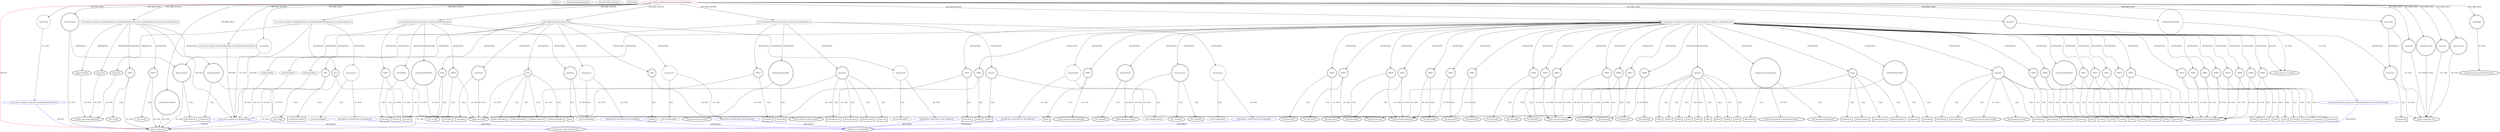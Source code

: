 digraph {
baseInfo[graphId=976,category="extension_graph",isAnonymous=false,possibleRelation=true]
frameworkRelatedTypesInfo[0="javafx.scene.Group"]
possibleCollaborationsInfo[0="976~CLIENT_METHOD_DECLARATION-PARAMETER_DECLARATION-CLIENT_METHOD_DECLARATION-PARAMETER_DECLARATION-CLIENT_METHOD_DECLARATION-PARAMETER_DECLARATION-CLIENT_METHOD_DECLARATION-RETURN_TYPE-CLIENT_METHOD_DECLARATION-RETURN_TYPE-CLIENT_METHOD_DECLARATION-RETURN_TYPE-FIELD_DECLARATION-~javafx.scene.Group ~javafx.scene.Group javafx.beans.value.ChangeListener ~false~false",1="976~FIELD_DECLARATION-~javafx.scene.Group ~javafx.scene.Group ~false~false",2="976~CLIENT_METHOD_DECLARATION-INSTANTIATION-~javafx.scene.Group ~javafx.event.EventHandler ~false~true",3="976~CLIENT_METHOD_DECLARATION-INSTANTIATION-~javafx.scene.Group ~javafx.beans.value.ChangeListener ~false~true",4="976~FIELD_DECLARATION-~javafx.scene.Group ~javafx.event.EventHandler ~false~false"]
locationInfo[projectName="MrLoNee-RadialFx",filePath="/MrLoNee-RadialFx/RadialFx-master/src/com/mrlonee/radialfx/settingsmenu/RadialSettingsMenu.java",contextSignature="RadialSettingsMenu",graphId="976"]
0[label="com.mrlonee.radialfx.settingsmenu.RadialSettingsMenu",vertexType="ROOT_CLIENT_CLASS_DECLARATION",isFrameworkType=false,color=red]
1[label="javafx.scene.Group",vertexType="FRAMEWORK_CLASS_TYPE",isFrameworkType=true,peripheries=2]
2[label="baseColor",vertexType="FIELD_DECLARATION",isFrameworkType=true,peripheries=2,shape=circle]
3[label="javafx.scene.paint.Color",vertexType="FRAMEWORK_CLASS_TYPE",isFrameworkType=true,peripheries=2]
4[label="centerNode",vertexType="FIELD_DECLARATION",isFrameworkType=false,shape=circle]
5[label="com.mrlonee.radialfx.settingsmenu.RadialSettingsMenuCenter",vertexType="REFERENCE_CLIENT_CLASS_DECLARATION",isFrameworkType=false,color=blue]
7[label="hoverColor",vertexType="FIELD_DECLARATION",isFrameworkType=true,peripheries=2,shape=circle]
9[label="initialAngle",vertexType="FIELD_DECLARATION",isFrameworkType=true,peripheries=2,shape=circle]
10[label="javafx.beans.property.DoubleProperty",vertexType="FRAMEWORK_CLASS_TYPE",isFrameworkType=true,peripheries=2]
11[label="itemsContainer",vertexType="FIELD_DECLARATION",isFrameworkType=true,peripheries=2,shape=circle]
13[label="notSelectedItemEffect",vertexType="FIELD_DECLARATION",isFrameworkType=true,peripheries=2,shape=circle]
15[label="openAnim",vertexType="FIELD_DECLARATION",isFrameworkType=true,peripheries=2,shape=circle]
16[label="javafx.animation.Transition",vertexType="FRAMEWORK_CLASS_TYPE",isFrameworkType=true,peripheries=2]
17[label="selectedItem",vertexType="FIELD_DECLARATION",isFrameworkType=false,shape=circle]
18[label="com.mrlonee.radialfx.core.RadialMenuItem",vertexType="REFERENCE_CLIENT_CLASS_DECLARATION",isFrameworkType=false,color=blue]
20[label="javafx.beans.value.ChangeListener",vertexType="FRAMEWORK_INTERFACE_TYPE",isFrameworkType=true,peripheries=2]
21[label="selectionColor",vertexType="FIELD_DECLARATION",isFrameworkType=true,peripheries=2,shape=circle]
23[label="selectionEventHandler",vertexType="FIELD_DECLARATION",isFrameworkType=false,shape=circle]
24[label="com.mrlonee.radialfx.settingsmenu.RadialSettingsMenu.SelectionEventHandler",vertexType="REFERENCE_CLIENT_CLASS_DECLARATION",isFrameworkType=false,color=blue]
25[label="javafx.event.EventHandler",vertexType="FRAMEWORK_INTERFACE_TYPE",isFrameworkType=true,peripheries=2]
26[label="valueColor",vertexType="FIELD_DECLARATION",isFrameworkType=true,peripheries=2,shape=circle]
28[label="valueHoverColor",vertexType="FIELD_DECLARATION",isFrameworkType=true,peripheries=2,shape=circle]
30[label="com.mrlonee.radialfx.core.RadialMenuItem createNotSelectedItemEffect()",vertexType="CLIENT_METHOD_DECLARATION",isFrameworkType=false,shape=box]
32[label="void addMenuItem(java.lang.String)",vertexType="CLIENT_METHOD_DECLARATION",isFrameworkType=false,shape=box]
34[label="VAR0",vertexType="VARIABLE_EXPRESION",isFrameworkType=true,peripheries=2,shape=circle]
33[label="new Group()",vertexType="CONSTRUCTOR_CALL",isFrameworkType=true,peripheries=2]
37[label="VAR1",vertexType="VARIABLE_EXPRESION",isFrameworkType=true,peripheries=2,shape=circle]
36[label="new Group()",vertexType="CONSTRUCTOR_CALL",isFrameworkType=true,peripheries=2]
39[label="valueGroup",vertexType="VARIABLE_EXPRESION",isFrameworkType=true,peripheries=2,shape=circle]
41[label="javafx.scene.Node",vertexType="FRAMEWORK_CLASS_TYPE",isFrameworkType=true,peripheries=2]
40[label="setVisible()",vertexType="INSIDE_CALL",isFrameworkType=true,peripheries=2,shape=box]
42[label="VAR3",vertexType="VARIABLE_EXPRESION",isFrameworkType=true,peripheries=2,shape=circle]
44[label="javafx.collections.ObservableList",vertexType="FRAMEWORK_INTERFACE_TYPE",isFrameworkType=true,peripheries=2]
43[label="addAll()",vertexType="INSIDE_CALL",isFrameworkType=true,peripheries=2,shape=box]
45[label="itemsContainer",vertexType="VARIABLE_EXPRESION",isFrameworkType=true,peripheries=2,shape=circle]
46[label="getChildren()",vertexType="INSIDE_CALL",isFrameworkType=true,peripheries=2,shape=box]
48[label="item",vertexType="VARIABLE_EXPRESION",isFrameworkType=true,peripheries=2,shape=circle]
49[label="addEventHandler()",vertexType="INSIDE_CALL",isFrameworkType=true,peripheries=2,shape=box]
52[label="addEventHandler()",vertexType="INSIDE_CALL",isFrameworkType=true,peripheries=2,shape=box]
54[label="anonymous7",vertexType="VARIABLE_EXPRESION",isFrameworkType=false,shape=circle]
55[label="REFERENCE_ANONYMOUS_DECLARATION",vertexType="REFERENCE_ANONYMOUS_DECLARATION",isFrameworkType=false,color=blue]
53[label="new EventHandler()",vertexType="CONSTRUCTOR_CALL",isFrameworkType=false]
58[label="addEventHandler()",vertexType="INSIDE_CALL",isFrameworkType=true,peripheries=2,shape=box]
60[label="anonymous9",vertexType="VARIABLE_EXPRESION",isFrameworkType=false,shape=circle]
61[label="REFERENCE_ANONYMOUS_DECLARATION",vertexType="REFERENCE_ANONYMOUS_DECLARATION",isFrameworkType=false,color=blue]
59[label="new EventHandler()",vertexType="CONSTRUCTOR_CALL",isFrameworkType=false]
64[label="addEventHandler()",vertexType="INSIDE_CALL",isFrameworkType=true,peripheries=2,shape=box]
66[label="anonymous11",vertexType="VARIABLE_EXPRESION",isFrameworkType=false,shape=circle]
67[label="REFERENCE_ANONYMOUS_DECLARATION",vertexType="REFERENCE_ANONYMOUS_DECLARATION",isFrameworkType=false,color=blue]
65[label="new EventHandler()",vertexType="CONSTRUCTOR_CALL",isFrameworkType=false]
69[label="com.mrlonee.radialfx.core.RadialMenuItem newValueRadialMenuItem(javafx.scene.image.ImageView)",vertexType="CLIENT_METHOD_DECLARATION",isFrameworkType=false,shape=box]
71[label="imageView",vertexType="PARAMETER_DECLARATION",isFrameworkType=true,peripheries=2]
72[label="javafx.scene.image.ImageView",vertexType="FRAMEWORK_CLASS_TYPE",isFrameworkType=true,peripheries=2]
73[label="item",vertexType="VARIABLE_EXPRESION",isFrameworkType=true,peripheries=2,shape=circle]
74[label="setOnMouseClicked()",vertexType="INSIDE_CALL",isFrameworkType=true,peripheries=2,shape=box]
77[label="anonymous13",vertexType="VARIABLE_EXPRESION",isFrameworkType=false,shape=circle]
78[label="REFERENCE_ANONYMOUS_DECLARATION",vertexType="REFERENCE_ANONYMOUS_DECLARATION",isFrameworkType=false,color=blue]
76[label="new EventHandler()",vertexType="CONSTRUCTOR_CALL",isFrameworkType=false]
80[label="com.mrlonee.radialfx.core.RadialMenuItem newRadialMenuItem(javafx.scene.image.ImageView,javafx.scene.image.ImageView)",vertexType="CLIENT_METHOD_DECLARATION",isFrameworkType=false,shape=box]
82[label="imageView",vertexType="PARAMETER_DECLARATION",isFrameworkType=true,peripheries=2]
84[label="imageViewWhite",vertexType="PARAMETER_DECLARATION",isFrameworkType=true,peripheries=2]
87[label="VAR14",vertexType="VARIABLE_EXPRESION",isFrameworkType=true,peripheries=2,shape=circle]
86[label="new Group()",vertexType="CONSTRUCTOR_CALL",isFrameworkType=true,peripheries=2]
89[label="imageViewWhite",vertexType="VARIABLE_EXPRESION",isFrameworkType=true,peripheries=2,shape=circle]
90[label="setOpacity()",vertexType="INSIDE_CALL",isFrameworkType=true,peripheries=2,shape=box]
93[label="VAR16",vertexType="VARIABLE_EXPRESION",isFrameworkType=true,peripheries=2,shape=circle]
92[label="new Group()",vertexType="CONSTRUCTOR_CALL",isFrameworkType=true,peripheries=2]
117[label="void openValueSelection(com.mrlonee.radialfx.core.RadialMenuItem)",vertexType="CLIENT_METHOD_DECLARATION",isFrameworkType=false,shape=box]
118[label="newSelectedItem",vertexType="PARAMETER_DECLARATION",isFrameworkType=false]
120[label="notSelectedItemEffect",vertexType="VARIABLE_EXPRESION",isFrameworkType=true,peripheries=2,shape=circle]
121[label="toFront()",vertexType="INSIDE_CALL",isFrameworkType=true,peripheries=2,shape=box]
123[label="VAR24",vertexType="VARIABLE_EXPRESION",isFrameworkType=true,peripheries=2,shape=circle]
124[label="setVisible()",vertexType="INSIDE_CALL",isFrameworkType=true,peripheries=2,shape=box]
126[label="VAR25",vertexType="VARIABLE_EXPRESION",isFrameworkType=true,peripheries=2,shape=circle]
127[label="toFront()",vertexType="INSIDE_CALL",isFrameworkType=true,peripheries=2,shape=box]
129[label="selectedItem",vertexType="VARIABLE_EXPRESION",isFrameworkType=true,peripheries=2,shape=circle]
130[label="toFront()",vertexType="INSIDE_CALL",isFrameworkType=true,peripheries=2,shape=box]
132[label="openAnim",vertexType="VARIABLE_EXPRESION",isFrameworkType=true,peripheries=2,shape=circle]
134[label="javafx.animation.Animation",vertexType="FRAMEWORK_CLASS_TYPE",isFrameworkType=true,peripheries=2]
133[label="play()",vertexType="INSIDE_CALL",isFrameworkType=true,peripheries=2,shape=box]
135[label="void closeValueSelection(com.mrlonee.radialfx.core.RadialMenuItem)",vertexType="CLIENT_METHOD_DECLARATION",isFrameworkType=false,shape=box]
136[label="newSelectedItem",vertexType="PARAMETER_DECLARATION",isFrameworkType=false]
138[label="openAnim",vertexType="VARIABLE_EXPRESION",isFrameworkType=true,peripheries=2,shape=circle]
139[label="setAutoReverse()",vertexType="INSIDE_CALL",isFrameworkType=true,peripheries=2,shape=box]
142[label="setCycleCount()",vertexType="INSIDE_CALL",isFrameworkType=true,peripheries=2,shape=box]
144[label="setOnFinished()",vertexType="INSIDE_CALL",isFrameworkType=true,peripheries=2,shape=box]
146[label="anonymous31",vertexType="VARIABLE_EXPRESION",isFrameworkType=false,shape=circle]
147[label="REFERENCE_ANONYMOUS_DECLARATION",vertexType="REFERENCE_ANONYMOUS_DECLARATION",isFrameworkType=false,color=blue]
145[label="new EventHandler()",vertexType="CONSTRUCTOR_CALL",isFrameworkType=false]
149[label="notSelectedItemEffect",vertexType="VARIABLE_EXPRESION",isFrameworkType=true,peripheries=2,shape=circle]
150[label="setVisible()",vertexType="INSIDE_CALL",isFrameworkType=true,peripheries=2,shape=box]
152[label="VAR33",vertexType="VARIABLE_EXPRESION",isFrameworkType=true,peripheries=2,shape=circle]
153[label="setVisible()",vertexType="INSIDE_CALL",isFrameworkType=true,peripheries=2,shape=box]
156[label="playFrom()",vertexType="INSIDE_CALL",isFrameworkType=true,peripheries=2,shape=box]
157[label="Duration",vertexType="VARIABLE_EXPRESION",isFrameworkType=true,peripheries=2,shape=circle]
159[label="javafx.util.Duration",vertexType="FRAMEWORK_CLASS_TYPE",isFrameworkType=true,peripheries=2]
158[label="millis()",vertexType="INSIDE_CALL",isFrameworkType=true,peripheries=2,shape=box]
160[label="javafx.animation.Transition createOpenAnimation(com.mrlonee.radialfx.core.RadialMenuItem)",vertexType="CLIENT_METHOD_DECLARATION",isFrameworkType=false,shape=box]
162[label="newSelectedItem",vertexType="PARAMETER_DECLARATION",isFrameworkType=false]
165[label="transition",vertexType="VARIABLE_EXPRESION",isFrameworkType=true,peripheries=2,shape=circle]
166[label="javafx.animation.ParallelTransition",vertexType="FRAMEWORK_CLASS_TYPE",isFrameworkType=true,peripheries=2]
164[label="new ParallelTransition()",vertexType="CONSTRUCTOR_CALL",isFrameworkType=true,peripheries=2]
167[label="VAR37",vertexType="VARIABLE_EXPRESION",isFrameworkType=true,peripheries=2,shape=circle]
168[label="setVisible()",vertexType="INSIDE_CALL",isFrameworkType=true,peripheries=2,shape=box]
171[label="itemTransition",vertexType="VARIABLE_EXPRESION",isFrameworkType=true,peripheries=2,shape=circle]
172[label="javafx.animation.Timeline",vertexType="FRAMEWORK_CLASS_TYPE",isFrameworkType=true,peripheries=2]
170[label="new Timeline()",vertexType="CONSTRUCTOR_CALL",isFrameworkType=true,peripheries=2]
174[label="VAR39",vertexType="VARIABLE_EXPRESION",isFrameworkType=true,peripheries=2,shape=circle]
175[label="javafx.animation.KeyFrame",vertexType="FRAMEWORK_CLASS_TYPE",isFrameworkType=true,peripheries=2]
173[label="new KeyFrame()",vertexType="CONSTRUCTOR_CALL",isFrameworkType=true,peripheries=2]
177[label="VAR40",vertexType="VARIABLE_EXPRESION",isFrameworkType=true,peripheries=2,shape=circle]
178[label="javafx.animation.KeyValue",vertexType="FRAMEWORK_CLASS_TYPE",isFrameworkType=true,peripheries=2]
176[label="new KeyValue()",vertexType="CONSTRUCTOR_CALL",isFrameworkType=true,peripheries=2]
180[label="VAR41",vertexType="VARIABLE_EXPRESION",isFrameworkType=true,peripheries=2,shape=circle]
179[label="new KeyFrame()",vertexType="CONSTRUCTOR_CALL",isFrameworkType=true,peripheries=2]
182[label="Duration",vertexType="VARIABLE_EXPRESION",isFrameworkType=true,peripheries=2,shape=circle]
183[label="millis()",vertexType="INSIDE_CALL",isFrameworkType=true,peripheries=2,shape=box]
186[label="VAR43",vertexType="VARIABLE_EXPRESION",isFrameworkType=true,peripheries=2,shape=circle]
185[label="new KeyValue()",vertexType="CONSTRUCTOR_CALL",isFrameworkType=true,peripheries=2]
189[label="getChildren()",vertexType="INSIDE_CALL",isFrameworkType=true,peripheries=2,shape=box]
190[label="image",vertexType="VARIABLE_EXPRESION",isFrameworkType=true,peripheries=2,shape=circle]
191[label="setOpacity()",vertexType="INSIDE_CALL",isFrameworkType=true,peripheries=2,shape=box]
194[label="iconTransition",vertexType="VARIABLE_EXPRESION",isFrameworkType=true,peripheries=2,shape=circle]
193[label="new Timeline()",vertexType="CONSTRUCTOR_CALL",isFrameworkType=true,peripheries=2]
197[label="VAR47",vertexType="VARIABLE_EXPRESION",isFrameworkType=true,peripheries=2,shape=circle]
196[label="new KeyFrame()",vertexType="CONSTRUCTOR_CALL",isFrameworkType=true,peripheries=2]
200[label="millis()",vertexType="INSIDE_CALL",isFrameworkType=true,peripheries=2,shape=box]
202[label="VAR49",vertexType="VARIABLE_EXPRESION",isFrameworkType=true,peripheries=2,shape=circle]
201[label="new KeyValue()",vertexType="CONSTRUCTOR_CALL",isFrameworkType=true,peripheries=2]
205[label="opacityProperty()",vertexType="INSIDE_CALL",isFrameworkType=true,peripheries=2,shape=box]
207[label="VAR51",vertexType="VARIABLE_EXPRESION",isFrameworkType=true,peripheries=2,shape=circle]
206[label="new KeyFrame()",vertexType="CONSTRUCTOR_CALL",isFrameworkType=true,peripheries=2]
210[label="millis()",vertexType="INSIDE_CALL",isFrameworkType=true,peripheries=2,shape=box]
212[label="VAR53",vertexType="VARIABLE_EXPRESION",isFrameworkType=true,peripheries=2,shape=circle]
211[label="new KeyValue()",vertexType="CONSTRUCTOR_CALL",isFrameworkType=true,peripheries=2]
215[label="opacityProperty()",vertexType="INSIDE_CALL",isFrameworkType=true,peripheries=2,shape=box]
217[label="VAR55",vertexType="VARIABLE_EXPRESION",isFrameworkType=true,peripheries=2,shape=circle]
216[label="new KeyFrame()",vertexType="CONSTRUCTOR_CALL",isFrameworkType=true,peripheries=2]
220[label="millis()",vertexType="INSIDE_CALL",isFrameworkType=true,peripheries=2,shape=box]
222[label="VAR57",vertexType="VARIABLE_EXPRESION",isFrameworkType=true,peripheries=2,shape=circle]
221[label="new KeyValue()",vertexType="CONSTRUCTOR_CALL",isFrameworkType=true,peripheries=2]
225[label="opacityProperty()",vertexType="INSIDE_CALL",isFrameworkType=true,peripheries=2,shape=box]
227[label="getChildren()",vertexType="INSIDE_CALL",isFrameworkType=true,peripheries=2,shape=box]
229[label="backgroundColorAnimValue",vertexType="VARIABLE_EXPRESION",isFrameworkType=true,peripheries=2,shape=circle]
230[label="javafx.beans.property.SimpleDoubleProperty",vertexType="FRAMEWORK_CLASS_TYPE",isFrameworkType=true,peripheries=2]
228[label="new SimpleDoubleProperty()",vertexType="CONSTRUCTOR_CALL",isFrameworkType=true,peripheries=2]
232[label="anonymous61",vertexType="VARIABLE_EXPRESION",isFrameworkType=false,shape=circle]
233[label="REFERENCE_ANONYMOUS_DECLARATION",vertexType="REFERENCE_ANONYMOUS_DECLARATION",isFrameworkType=false,color=blue]
231[label="new ChangeListener()",vertexType="CONSTRUCTOR_CALL",isFrameworkType=false]
235[label="hoverColor",vertexType="VARIABLE_EXPRESION",isFrameworkType=true,peripheries=2,shape=circle]
236[label="interpolate()",vertexType="INSIDE_CALL",isFrameworkType=true,peripheries=2,shape=box]
239[label="addListener()",vertexType="INSIDE_CALL",isFrameworkType=true,peripheries=2,shape=box]
240[label="new Timeline()",vertexType="CONSTRUCTOR_CALL",isFrameworkType=true,peripheries=2]
243[label="VAR65",vertexType="VARIABLE_EXPRESION",isFrameworkType=true,peripheries=2,shape=circle]
242[label="new KeyFrame()",vertexType="CONSTRUCTOR_CALL",isFrameworkType=true,peripheries=2]
246[label="VAR66",vertexType="VARIABLE_EXPRESION",isFrameworkType=true,peripheries=2,shape=circle]
245[label="new KeyValue()",vertexType="CONSTRUCTOR_CALL",isFrameworkType=true,peripheries=2]
249[label="VAR67",vertexType="VARIABLE_EXPRESION",isFrameworkType=true,peripheries=2,shape=circle]
248[label="new KeyFrame()",vertexType="CONSTRUCTOR_CALL",isFrameworkType=true,peripheries=2]
252[label="millis()",vertexType="INSIDE_CALL",isFrameworkType=true,peripheries=2,shape=box]
254[label="VAR69",vertexType="VARIABLE_EXPRESION",isFrameworkType=true,peripheries=2,shape=circle]
253[label="new KeyValue()",vertexType="CONSTRUCTOR_CALL",isFrameworkType=true,peripheries=2]
257[label="getChildren()",vertexType="INSIDE_CALL",isFrameworkType=true,peripheries=2,shape=box]
258[label="VAR71",vertexType="VARIABLE_EXPRESION",isFrameworkType=true,peripheries=2,shape=circle]
260[label="javafx.animation.FadeTransitionBuilder",vertexType="FRAMEWORK_CLASS_TYPE",isFrameworkType=true,peripheries=2]
259[label="build()",vertexType="INSIDE_CALL",isFrameworkType=true,peripheries=2,shape=box]
261[label="VAR72",vertexType="VARIABLE_EXPRESION",isFrameworkType=true,peripheries=2,shape=circle]
262[label="toValue()",vertexType="INSIDE_CALL",isFrameworkType=true,peripheries=2,shape=box]
264[label="VAR73",vertexType="VARIABLE_EXPRESION",isFrameworkType=true,peripheries=2,shape=circle]
265[label="fromValue()",vertexType="INSIDE_CALL",isFrameworkType=true,peripheries=2,shape=box]
267[label="VAR74",vertexType="VARIABLE_EXPRESION",isFrameworkType=true,peripheries=2,shape=circle]
268[label="duration()",vertexType="INSIDE_CALL",isFrameworkType=true,peripheries=2,shape=box]
270[label="VAR75",vertexType="VARIABLE_EXPRESION",isFrameworkType=true,peripheries=2,shape=circle]
271[label="node()",vertexType="INSIDE_CALL",isFrameworkType=true,peripheries=2,shape=box]
273[label="FadeTransitionBuilder",vertexType="VARIABLE_EXPRESION",isFrameworkType=true,peripheries=2,shape=circle]
274[label="create()",vertexType="INSIDE_CALL",isFrameworkType=true,peripheries=2,shape=box]
277[label="millis()",vertexType="INSIDE_CALL",isFrameworkType=true,peripheries=2,shape=box]
278[label="VAR78",vertexType="VARIABLE_EXPRESION",isFrameworkType=true,peripheries=2,shape=circle]
279[label="build()",vertexType="INSIDE_CALL",isFrameworkType=true,peripheries=2,shape=box]
281[label="VAR79",vertexType="VARIABLE_EXPRESION",isFrameworkType=true,peripheries=2,shape=circle]
282[label="toValue()",vertexType="INSIDE_CALL",isFrameworkType=true,peripheries=2,shape=box]
284[label="VAR80",vertexType="VARIABLE_EXPRESION",isFrameworkType=true,peripheries=2,shape=circle]
285[label="fromValue()",vertexType="INSIDE_CALL",isFrameworkType=true,peripheries=2,shape=box]
287[label="VAR81",vertexType="VARIABLE_EXPRESION",isFrameworkType=true,peripheries=2,shape=circle]
288[label="duration()",vertexType="INSIDE_CALL",isFrameworkType=true,peripheries=2,shape=box]
290[label="VAR82",vertexType="VARIABLE_EXPRESION",isFrameworkType=true,peripheries=2,shape=circle]
291[label="node()",vertexType="INSIDE_CALL",isFrameworkType=true,peripheries=2,shape=box]
294[label="create()",vertexType="INSIDE_CALL",isFrameworkType=true,peripheries=2,shape=box]
296[label="millis()",vertexType="INSIDE_CALL",isFrameworkType=true,peripheries=2,shape=box]
297[label="VAR85",vertexType="VARIABLE_EXPRESION",isFrameworkType=true,peripheries=2,shape=circle]
298[label="addAll()",vertexType="INSIDE_CALL",isFrameworkType=true,peripheries=2,shape=box]
301[label="getChildren()",vertexType="INSIDE_CALL",isFrameworkType=true,peripheries=2,shape=box]
302[label="VAR87",vertexType="VARIABLE_EXPRESION",isFrameworkType=true,peripheries=2,shape=circle]
303[label="build()",vertexType="INSIDE_CALL",isFrameworkType=true,peripheries=2,shape=box]
305[label="VAR88",vertexType="VARIABLE_EXPRESION",isFrameworkType=true,peripheries=2,shape=circle]
306[label="toValue()",vertexType="INSIDE_CALL",isFrameworkType=true,peripheries=2,shape=box]
308[label="VAR89",vertexType="VARIABLE_EXPRESION",isFrameworkType=true,peripheries=2,shape=circle]
309[label="fromValue()",vertexType="INSIDE_CALL",isFrameworkType=true,peripheries=2,shape=box]
311[label="VAR90",vertexType="VARIABLE_EXPRESION",isFrameworkType=true,peripheries=2,shape=circle]
313[label="javafx.animation.AnimationBuilder",vertexType="FRAMEWORK_CLASS_TYPE",isFrameworkType=true,peripheries=2]
312[label="delay()",vertexType="INSIDE_CALL",isFrameworkType=true,peripheries=2,shape=box]
314[label="VAR91",vertexType="VARIABLE_EXPRESION",isFrameworkType=true,peripheries=2,shape=circle]
315[label="duration()",vertexType="INSIDE_CALL",isFrameworkType=true,peripheries=2,shape=box]
317[label="VAR92",vertexType="VARIABLE_EXPRESION",isFrameworkType=true,peripheries=2,shape=circle]
318[label="node()",vertexType="INSIDE_CALL",isFrameworkType=true,peripheries=2,shape=box]
321[label="create()",vertexType="INSIDE_CALL",isFrameworkType=true,peripheries=2,shape=box]
323[label="millis()",vertexType="INSIDE_CALL",isFrameworkType=true,peripheries=2,shape=box]
325[label="millis()",vertexType="INSIDE_CALL",isFrameworkType=true,peripheries=2,shape=box]
326[label="notSelectedItemEffect",vertexType="VARIABLE_EXPRESION",isFrameworkType=true,peripheries=2,shape=circle]
327[label="setOpacity()",vertexType="INSIDE_CALL",isFrameworkType=true,peripheries=2,shape=box]
330[label="setVisible()",vertexType="INSIDE_CALL",isFrameworkType=true,peripheries=2,shape=box]
332[label="getChildren()",vertexType="INSIDE_CALL",isFrameworkType=true,peripheries=2,shape=box]
0->1[label="EXTEND",color=red]
0->2[label="DECLARE_FIELD"]
2->3[label="OF_TYPE"]
0->4[label="DECLARE_FIELD"]
5->1[label="EXTEND",color=blue]
4->5[label="OF_TYPE"]
0->7[label="DECLARE_FIELD"]
7->3[label="OF_TYPE"]
0->9[label="DECLARE_FIELD"]
9->10[label="OF_TYPE"]
0->11[label="DECLARE_FIELD"]
11->1[label="OF_TYPE"]
0->13[label="DECLARE_FIELD"]
13->1[label="OF_TYPE"]
0->15[label="DECLARE_FIELD"]
15->16[label="OF_TYPE"]
0->17[label="DECLARE_FIELD"]
18->1[label="EXTEND",color=blue]
18->20[label="IMPLEMENT",color=blue]
17->18[label="OF_TYPE"]
0->21[label="DECLARE_FIELD"]
21->3[label="OF_TYPE"]
0->23[label="DECLARE_FIELD"]
24->25[label="IMPLEMENT",color=blue]
23->24[label="OF_TYPE"]
0->26[label="DECLARE_FIELD"]
26->3[label="OF_TYPE"]
0->28[label="DECLARE_FIELD"]
28->3[label="OF_TYPE"]
0->30[label="DECLARE_METHOD"]
30->18[label="RETURN"]
0->32[label="DECLARE_METHOD"]
32->34[label="INSTANTIATE"]
34->1[label="OF_TYPE"]
34->33[label="CALL"]
32->37[label="INSTANTIATE"]
37->1[label="OF_TYPE"]
37->36[label="CALL"]
32->39[label="INSTANTIATE"]
39->41[label="OF_TYPE"]
39->40[label="CALL"]
32->42[label="INSTANTIATE"]
42->44[label="OF_TYPE"]
42->43[label="CALL"]
32->45[label="INSTANTIATE"]
11->45[label="REFERENCE"]
45->1[label="OF_TYPE"]
45->46[label="CALL"]
32->48[label="INSTANTIATE"]
48->41[label="OF_TYPE"]
48->49[label="CALL"]
48->52[label="CALL"]
32->54[label="INSTANTIATE"]
55->25[label="IMPLEMENT",color=blue]
54->55[label="OF_TYPE"]
54->53[label="CALL"]
48->58[label="CALL"]
32->60[label="INSTANTIATE"]
61->25[label="IMPLEMENT",color=blue]
60->61[label="OF_TYPE"]
60->59[label="CALL"]
48->64[label="CALL"]
32->66[label="INSTANTIATE"]
67->25[label="IMPLEMENT",color=blue]
66->67[label="OF_TYPE"]
66->65[label="CALL"]
0->69[label="DECLARE_METHOD"]
69->18[label="RETURN"]
71->72[label="OF_TYPE"]
69->71[label="PARAMETER"]
69->73[label="INSTANTIATE"]
73->41[label="OF_TYPE"]
73->74[label="CALL"]
69->77[label="INSTANTIATE"]
78->25[label="IMPLEMENT",color=blue]
77->78[label="OF_TYPE"]
77->76[label="CALL"]
0->80[label="DECLARE_METHOD"]
80->18[label="RETURN"]
82->72[label="OF_TYPE"]
80->82[label="PARAMETER"]
84->72[label="OF_TYPE"]
80->84[label="PARAMETER"]
80->87[label="INSTANTIATE"]
87->1[label="OF_TYPE"]
87->86[label="CALL"]
80->89[label="INSTANTIATE"]
89->41[label="OF_TYPE"]
89->90[label="CALL"]
80->93[label="INSTANTIATE"]
93->1[label="OF_TYPE"]
93->92[label="CALL"]
0->117[label="DECLARE_METHOD"]
118->18[label="OF_TYPE"]
117->118[label="PARAMETER"]
117->120[label="INSTANTIATE"]
120->41[label="OF_TYPE"]
120->121[label="CALL"]
117->123[label="INSTANTIATE"]
123->41[label="OF_TYPE"]
123->124[label="CALL"]
117->126[label="INSTANTIATE"]
126->41[label="OF_TYPE"]
126->127[label="CALL"]
117->129[label="INSTANTIATE"]
129->41[label="OF_TYPE"]
129->130[label="CALL"]
117->132[label="INSTANTIATE"]
132->134[label="OF_TYPE"]
132->133[label="CALL"]
0->135[label="DECLARE_METHOD"]
136->18[label="OF_TYPE"]
135->136[label="PARAMETER"]
135->138[label="INSTANTIATE"]
138->134[label="OF_TYPE"]
138->139[label="CALL"]
138->142[label="CALL"]
138->144[label="CALL"]
135->146[label="INSTANTIATE"]
147->25[label="IMPLEMENT",color=blue]
146->147[label="OF_TYPE"]
146->145[label="CALL"]
135->149[label="INSTANTIATE"]
149->41[label="OF_TYPE"]
149->150[label="CALL"]
135->152[label="INSTANTIATE"]
152->41[label="OF_TYPE"]
152->153[label="CALL"]
138->156[label="CALL"]
135->157[label="INSTANTIATE"]
157->159[label="OF_TYPE"]
157->158[label="CALL"]
0->160[label="DECLARE_METHOD"]
160->16[label="RETURN"]
162->18[label="OF_TYPE"]
160->162[label="PARAMETER"]
160->165[label="INSTANTIATE"]
165->166[label="OF_TYPE"]
165->164[label="CALL"]
160->167[label="INSTANTIATE"]
167->41[label="OF_TYPE"]
167->168[label="CALL"]
160->171[label="INSTANTIATE"]
171->172[label="OF_TYPE"]
171->170[label="CALL"]
160->174[label="INSTANTIATE"]
174->175[label="OF_TYPE"]
174->173[label="CALL"]
160->177[label="INSTANTIATE"]
177->178[label="OF_TYPE"]
177->176[label="CALL"]
160->180[label="INSTANTIATE"]
180->175[label="OF_TYPE"]
180->179[label="CALL"]
160->182[label="INSTANTIATE"]
182->159[label="OF_TYPE"]
182->183[label="CALL"]
160->186[label="INSTANTIATE"]
186->178[label="OF_TYPE"]
186->185[label="CALL"]
165->189[label="CALL"]
160->190[label="INSTANTIATE"]
190->41[label="OF_TYPE"]
190->191[label="CALL"]
160->194[label="INSTANTIATE"]
194->172[label="OF_TYPE"]
194->193[label="CALL"]
160->197[label="INSTANTIATE"]
197->175[label="OF_TYPE"]
197->196[label="CALL"]
182->200[label="CALL"]
160->202[label="INSTANTIATE"]
202->178[label="OF_TYPE"]
202->201[label="CALL"]
190->205[label="CALL"]
160->207[label="INSTANTIATE"]
207->175[label="OF_TYPE"]
207->206[label="CALL"]
182->210[label="CALL"]
160->212[label="INSTANTIATE"]
212->178[label="OF_TYPE"]
212->211[label="CALL"]
190->215[label="CALL"]
160->217[label="INSTANTIATE"]
217->175[label="OF_TYPE"]
217->216[label="CALL"]
182->220[label="CALL"]
160->222[label="INSTANTIATE"]
222->178[label="OF_TYPE"]
222->221[label="CALL"]
190->225[label="CALL"]
165->227[label="CALL"]
160->229[label="INSTANTIATE"]
229->230[label="OF_TYPE"]
229->228[label="CALL"]
160->232[label="INSTANTIATE"]
233->20[label="IMPLEMENT",color=blue]
232->233[label="OF_TYPE"]
232->231[label="CALL"]
160->235[label="INSTANTIATE"]
7->235[label="REFERENCE"]
235->3[label="OF_TYPE"]
235->236[label="CALL"]
229->239[label="CALL"]
171->240[label="CALL"]
160->243[label="INSTANTIATE"]
243->175[label="OF_TYPE"]
243->242[label="CALL"]
160->246[label="INSTANTIATE"]
246->178[label="OF_TYPE"]
246->245[label="CALL"]
160->249[label="INSTANTIATE"]
249->175[label="OF_TYPE"]
249->248[label="CALL"]
182->252[label="CALL"]
160->254[label="INSTANTIATE"]
254->178[label="OF_TYPE"]
254->253[label="CALL"]
165->257[label="CALL"]
160->258[label="INSTANTIATE"]
258->260[label="OF_TYPE"]
258->259[label="CALL"]
160->261[label="INSTANTIATE"]
261->260[label="OF_TYPE"]
261->262[label="CALL"]
160->264[label="INSTANTIATE"]
264->260[label="OF_TYPE"]
264->265[label="CALL"]
160->267[label="INSTANTIATE"]
267->260[label="OF_TYPE"]
267->268[label="CALL"]
160->270[label="INSTANTIATE"]
270->260[label="OF_TYPE"]
270->271[label="CALL"]
160->273[label="INSTANTIATE"]
273->260[label="OF_TYPE"]
273->274[label="CALL"]
182->277[label="CALL"]
160->278[label="INSTANTIATE"]
278->260[label="OF_TYPE"]
278->279[label="CALL"]
160->281[label="INSTANTIATE"]
281->260[label="OF_TYPE"]
281->282[label="CALL"]
160->284[label="INSTANTIATE"]
284->260[label="OF_TYPE"]
284->285[label="CALL"]
160->287[label="INSTANTIATE"]
287->260[label="OF_TYPE"]
287->288[label="CALL"]
160->290[label="INSTANTIATE"]
290->260[label="OF_TYPE"]
290->291[label="CALL"]
273->294[label="CALL"]
182->296[label="CALL"]
160->297[label="INSTANTIATE"]
297->44[label="OF_TYPE"]
297->298[label="CALL"]
165->301[label="CALL"]
160->302[label="INSTANTIATE"]
302->260[label="OF_TYPE"]
302->303[label="CALL"]
160->305[label="INSTANTIATE"]
305->260[label="OF_TYPE"]
305->306[label="CALL"]
160->308[label="INSTANTIATE"]
308->260[label="OF_TYPE"]
308->309[label="CALL"]
160->311[label="INSTANTIATE"]
311->313[label="OF_TYPE"]
311->312[label="CALL"]
160->314[label="INSTANTIATE"]
314->260[label="OF_TYPE"]
314->315[label="CALL"]
160->317[label="INSTANTIATE"]
317->260[label="OF_TYPE"]
317->318[label="CALL"]
273->321[label="CALL"]
182->323[label="CALL"]
182->325[label="CALL"]
160->326[label="INSTANTIATE"]
326->41[label="OF_TYPE"]
326->327[label="CALL"]
326->330[label="CALL"]
165->332[label="CALL"]
}
